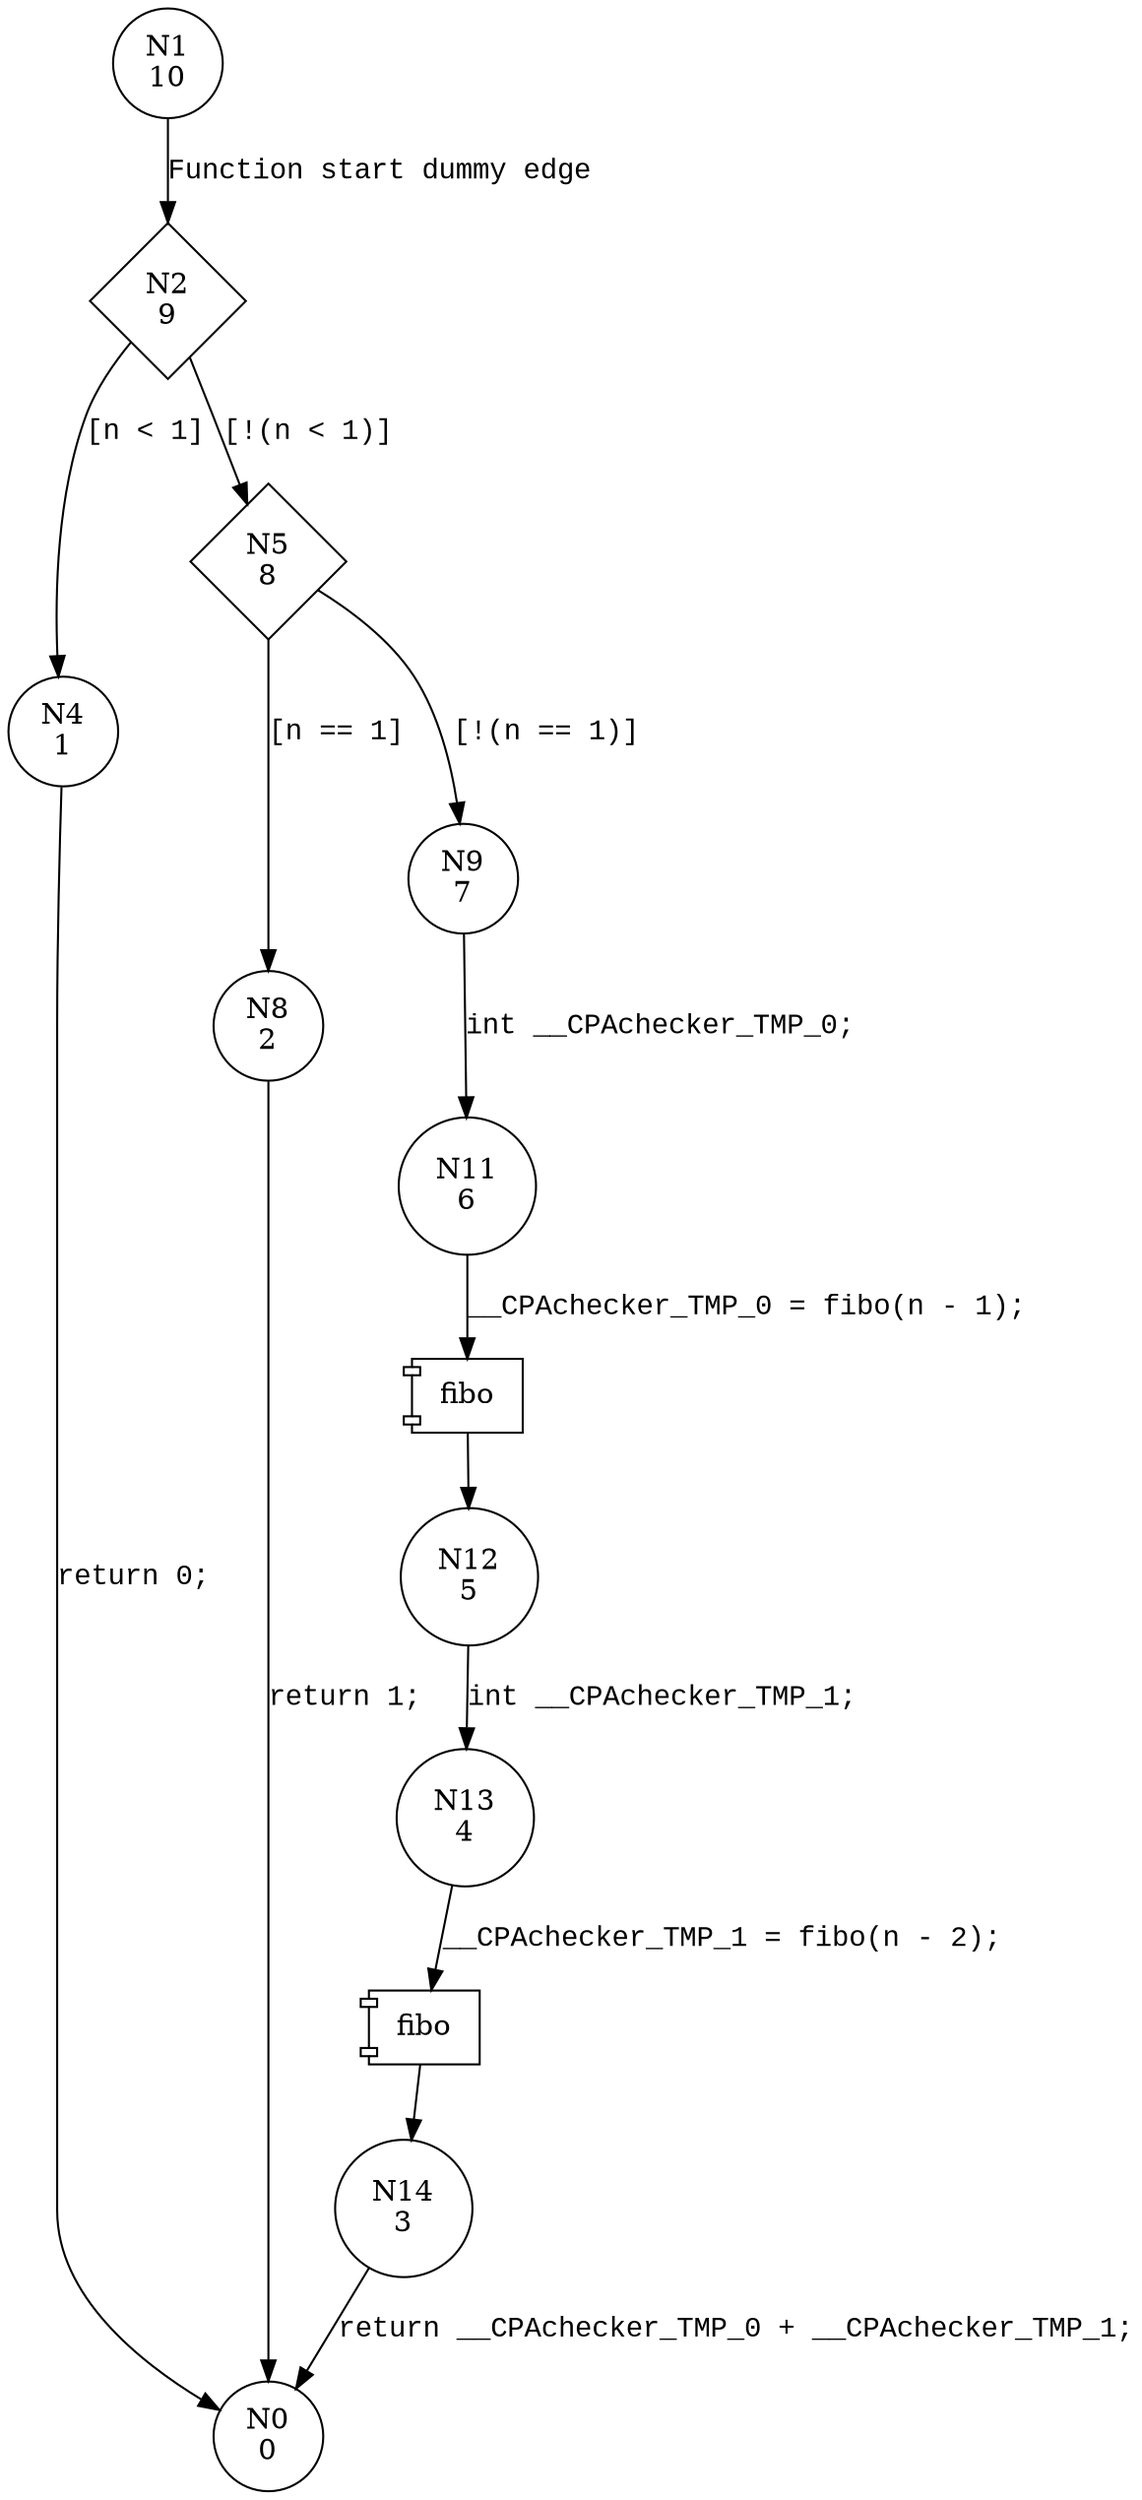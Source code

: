 digraph fibo {
1 [shape="circle" label="N1\n10"]
2 [shape="diamond" label="N2\n9"]
4 [shape="circle" label="N4\n1"]
5 [shape="diamond" label="N5\n8"]
8 [shape="circle" label="N8\n2"]
9 [shape="circle" label="N9\n7"]
11 [shape="circle" label="N11\n6"]
12 [shape="circle" label="N12\n5"]
13 [shape="circle" label="N13\n4"]
14 [shape="circle" label="N14\n3"]
0 [shape="circle" label="N0\n0"]
1 -> 2 [label="Function start dummy edge" fontname="Courier New"]
2 -> 4 [label="[n < 1]" fontname="Courier New"]
2 -> 5 [label="[!(n < 1)]" fontname="Courier New"]
5 -> 8 [label="[n == 1]" fontname="Courier New"]
5 -> 9 [label="[!(n == 1)]" fontname="Courier New"]
100002 [shape="component" label="fibo"]
11 -> 100002 [label="__CPAchecker_TMP_0 = fibo(n - 1);" fontname="Courier New"]
100002 -> 12 [label="" fontname="Courier New"]
100003 [shape="component" label="fibo"]
13 -> 100003 [label="__CPAchecker_TMP_1 = fibo(n - 2);" fontname="Courier New"]
100003 -> 14 [label="" fontname="Courier New"]
8 -> 0 [label="return 1;" fontname="Courier New"]
9 -> 11 [label="int __CPAchecker_TMP_0;" fontname="Courier New"]
12 -> 13 [label="int __CPAchecker_TMP_1;" fontname="Courier New"]
14 -> 0 [label="return __CPAchecker_TMP_0 + __CPAchecker_TMP_1;" fontname="Courier New"]
4 -> 0 [label="return 0;" fontname="Courier New"]
}